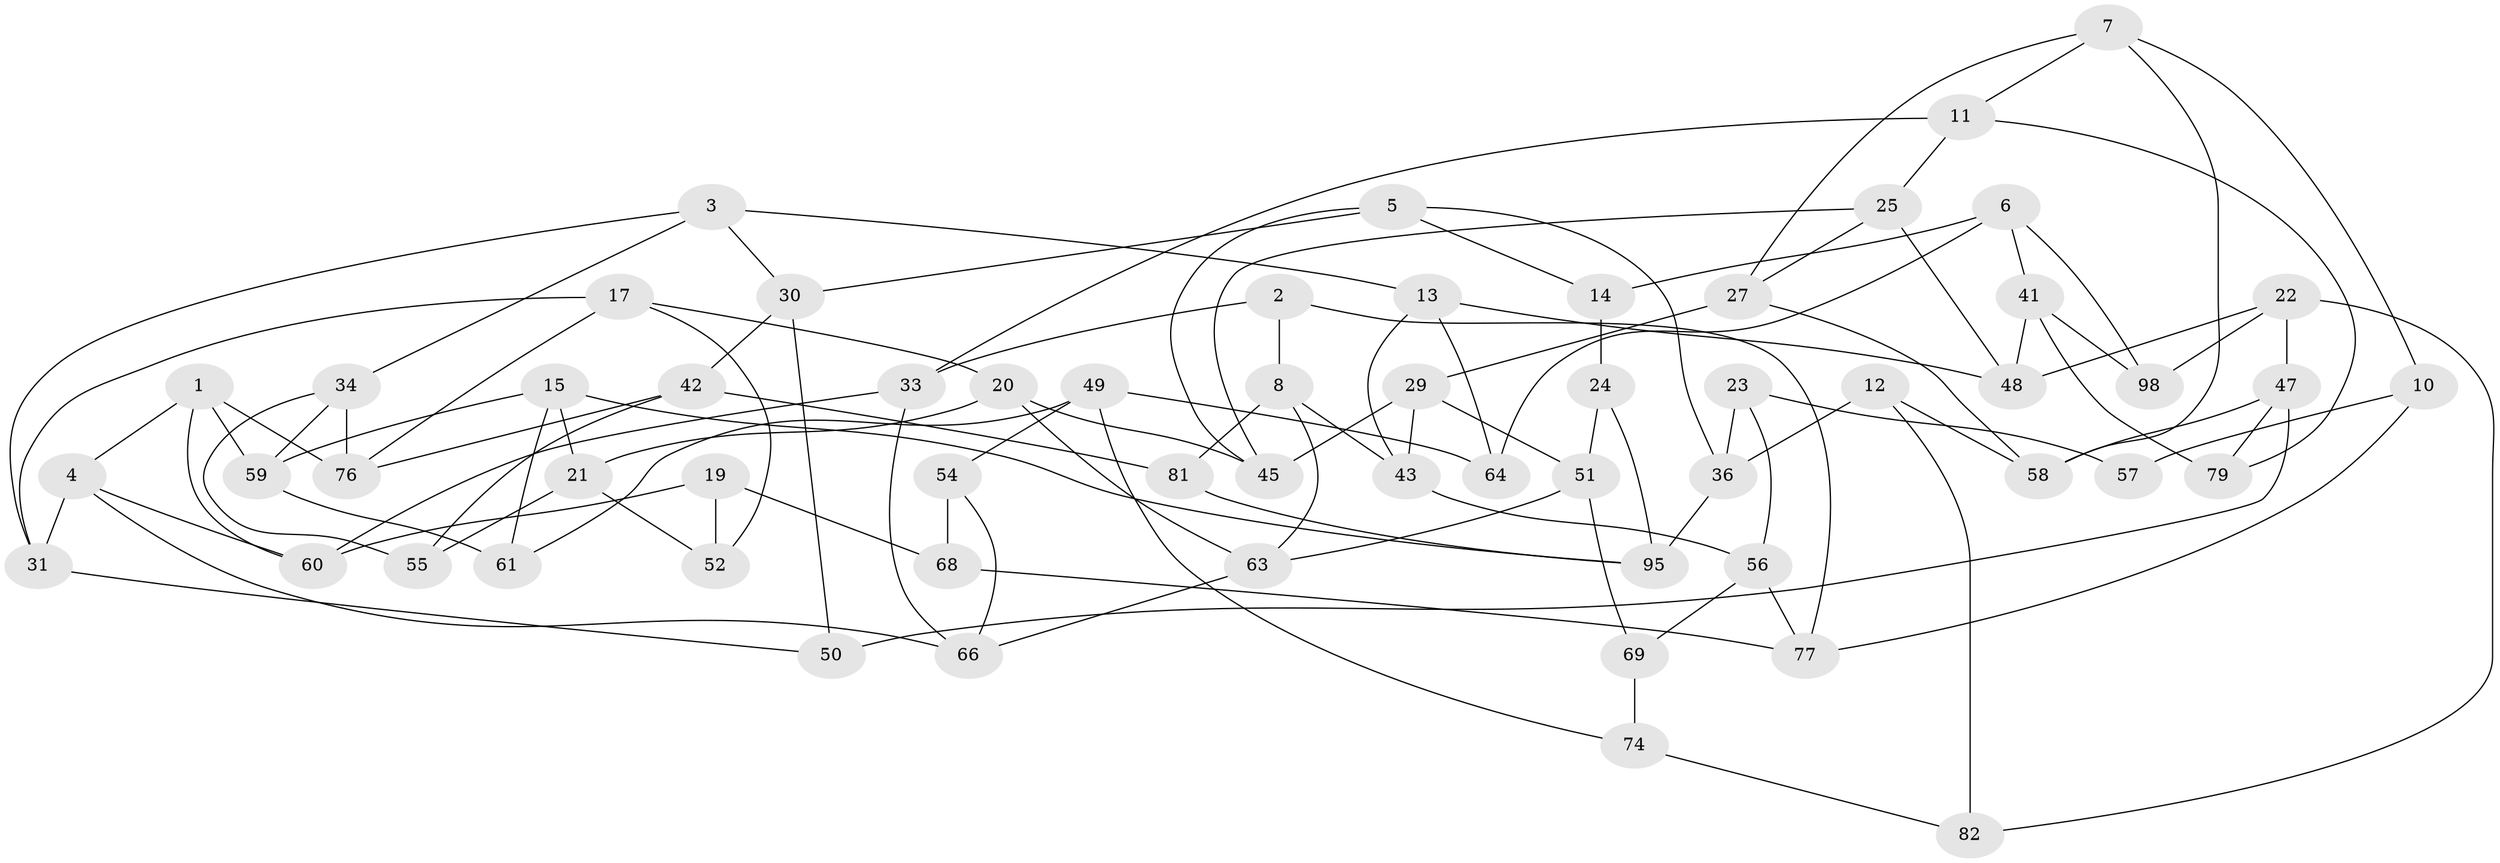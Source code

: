 // original degree distribution, {3: 1.0}
// Generated by graph-tools (version 1.1) at 2025/11/02/21/25 10:11:15]
// undirected, 60 vertices, 109 edges
graph export_dot {
graph [start="1"]
  node [color=gray90,style=filled];
  1 [super="+16"];
  2;
  3 [super="+26"];
  4 [super="+38"];
  5 [super="+70"];
  6 [super="+53"];
  7 [super="+9"];
  8 [super="+39"];
  10 [super="+65"];
  11 [super="+18"];
  12;
  13 [super="+40"];
  14;
  15 [super="+89"];
  17 [super="+85"];
  19;
  20 [super="+92"];
  21 [super="+67"];
  22 [super="+84"];
  23;
  24;
  25 [super="+28"];
  27 [super="+32"];
  29 [super="+37"];
  30 [super="+46"];
  31 [super="+97"];
  33 [super="+71"];
  34 [super="+35"];
  36 [super="+91"];
  41 [super="+44"];
  42 [super="+99"];
  43 [super="+100"];
  45 [super="+87"];
  47 [super="+88"];
  48 [super="+73"];
  49 [super="+80"];
  50;
  51 [super="+75"];
  52;
  54;
  55;
  56 [super="+62"];
  57;
  58 [super="+83"];
  59 [super="+78"];
  60 [super="+94"];
  61;
  63 [super="+72"];
  64;
  66 [super="+93"];
  68;
  69;
  74;
  76 [super="+90"];
  77 [super="+86"];
  79;
  81;
  82;
  95 [super="+96"];
  98;
  1 -- 4;
  1 -- 60;
  1 -- 59;
  1 -- 76;
  2 -- 33;
  2 -- 77;
  2 -- 8;
  3 -- 30;
  3 -- 13;
  3 -- 34;
  3 -- 31;
  4 -- 31;
  4 -- 60;
  4 -- 66;
  5 -- 45;
  5 -- 14;
  5 -- 36;
  5 -- 30;
  6 -- 64;
  6 -- 14;
  6 -- 98;
  6 -- 41;
  7 -- 11;
  7 -- 27;
  7 -- 10;
  7 -- 58;
  8 -- 43;
  8 -- 63;
  8 -- 81;
  10 -- 77;
  10 -- 57 [weight=2];
  11 -- 79;
  11 -- 33;
  11 -- 25;
  12 -- 82;
  12 -- 58;
  12 -- 36;
  13 -- 64;
  13 -- 43;
  13 -- 48;
  14 -- 24;
  15 -- 59;
  15 -- 21;
  15 -- 61;
  15 -- 95;
  17 -- 52;
  17 -- 20;
  17 -- 76;
  17 -- 31;
  19 -- 68;
  19 -- 52;
  19 -- 60;
  20 -- 21;
  20 -- 45;
  20 -- 63;
  21 -- 55;
  21 -- 52;
  22 -- 48;
  22 -- 47;
  22 -- 82;
  22 -- 98;
  23 -- 57;
  23 -- 56;
  23 -- 36;
  24 -- 95;
  24 -- 51;
  25 -- 27;
  25 -- 48;
  25 -- 45;
  27 -- 58;
  27 -- 29;
  29 -- 45;
  29 -- 51;
  29 -- 43;
  30 -- 42;
  30 -- 50;
  31 -- 50;
  33 -- 60;
  33 -- 66;
  34 -- 55;
  34 -- 59;
  34 -- 76;
  36 -- 95;
  41 -- 98;
  41 -- 79;
  41 -- 48;
  42 -- 55;
  42 -- 81;
  42 -- 76;
  43 -- 56;
  47 -- 50;
  47 -- 79;
  47 -- 58;
  49 -- 61;
  49 -- 64;
  49 -- 74;
  49 -- 54;
  51 -- 69;
  51 -- 63;
  54 -- 68;
  54 -- 66;
  56 -- 69;
  56 -- 77;
  59 -- 61;
  63 -- 66;
  68 -- 77;
  69 -- 74;
  74 -- 82;
  81 -- 95;
}
